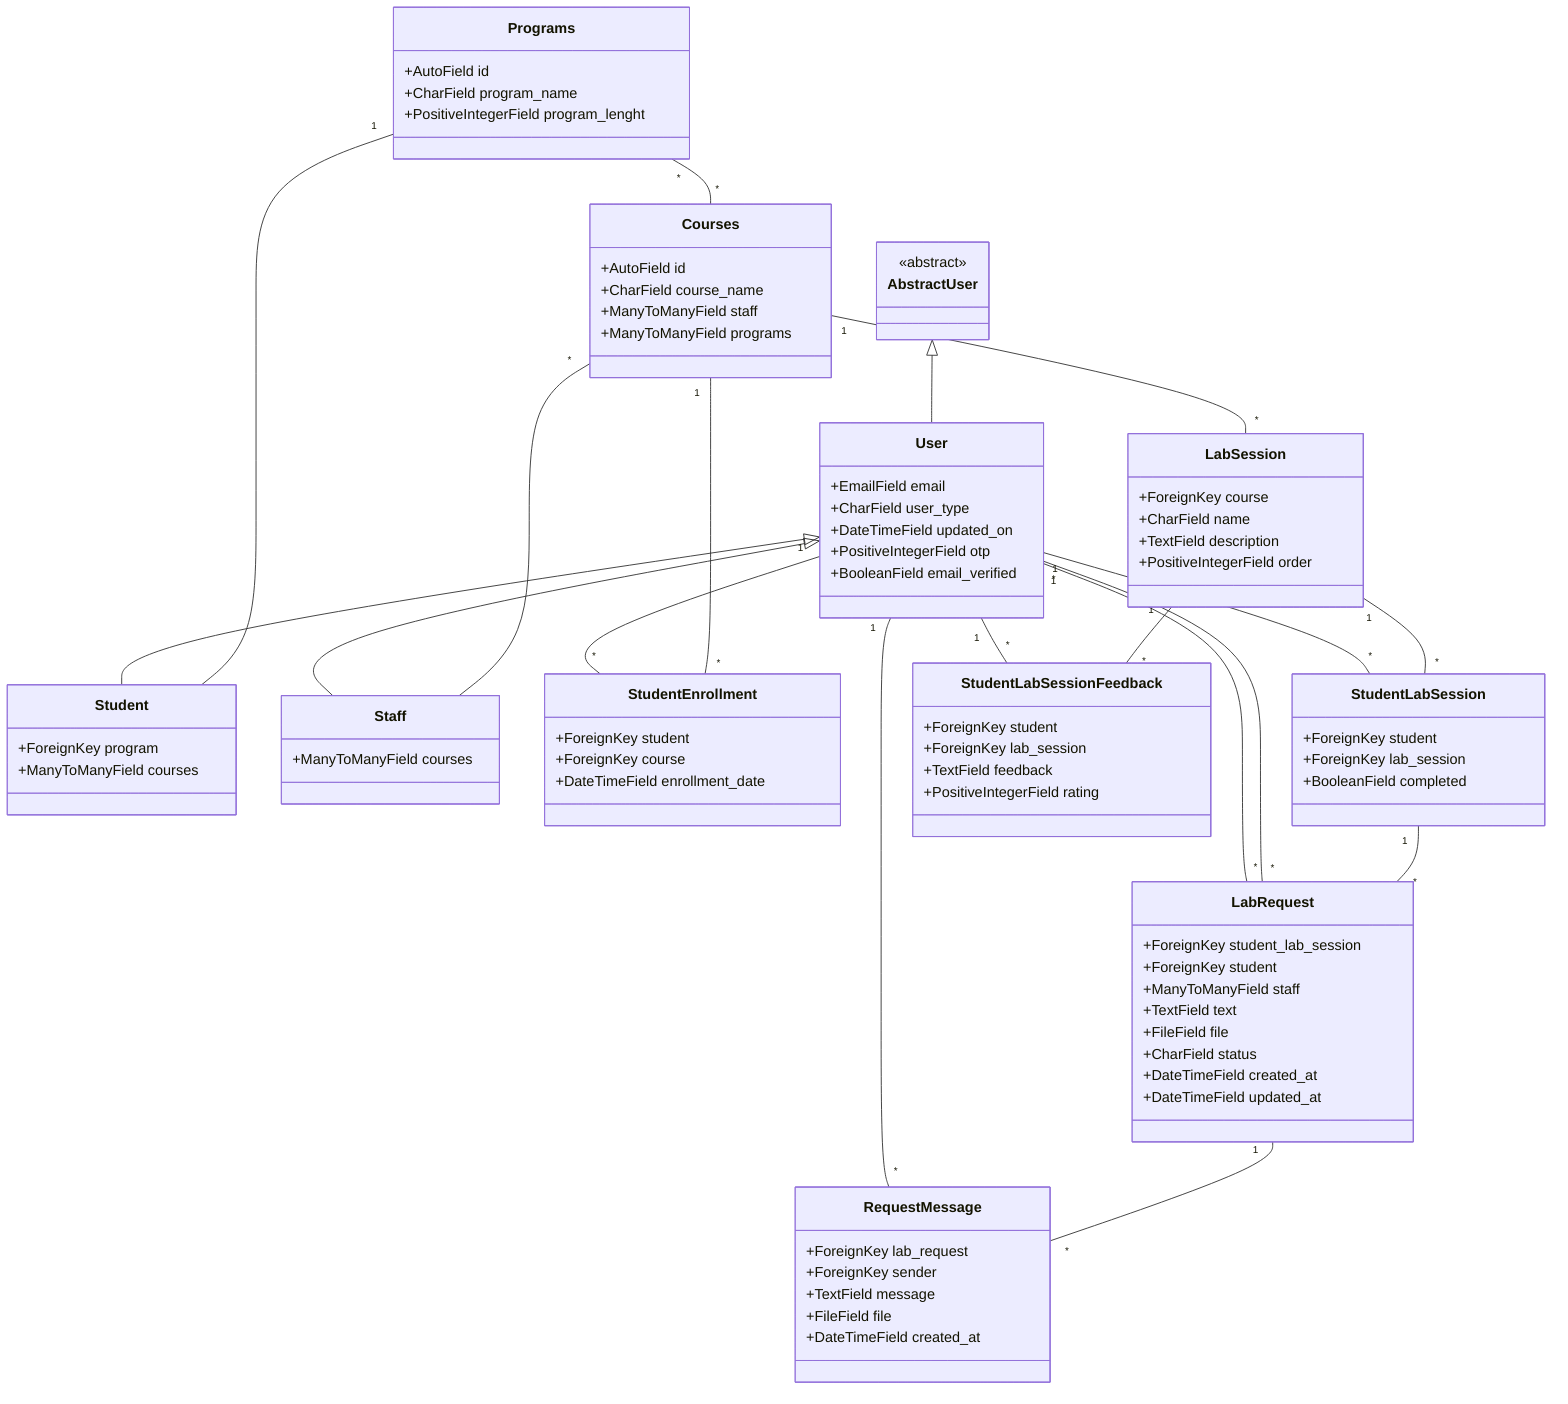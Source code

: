 classDiagram
    AbstractUser <|-- User
    User <|-- Student
    User <|-- Staff
    User "1" -- "*" StudentEnrollment
    User "1" -- "*" StudentLabSession
    User "1" -- "*" StudentLabSessionFeedback
    User "1" -- "*" LabRequest
    User "*" -- "*" LabRequest
    User "1" -- "*" RequestMessage
    
    Programs "1" -- "*" Student
    Programs "*" -- "*" Courses
    
    Courses "1" -- "*" LabSession
    Courses "1" -- "*" StudentEnrollment
    Courses "*" -- "*" Staff
    
    LabSession "1" -- "*" StudentLabSession
    LabSession "1" -- "*" StudentLabSessionFeedback
    
    StudentLabSession "1" -- "*" LabRequest
    
    LabRequest "1" -- "*" RequestMessage

    class AbstractUser {
        <<abstract>>
    }
    
    class User {
        +EmailField email
        +CharField user_type
        +DateTimeField updated_on
        +PositiveIntegerField otp
        +BooleanField email_verified
    }
    
    class Student {
        +ForeignKey program
        +ManyToManyField courses
    }
    
    class Staff {
        +ManyToManyField courses
    }
    
    class Programs {
        +AutoField id
        +CharField program_name
        +PositiveIntegerField program_lenght
    }
    
    class Courses {
        +AutoField id
        +CharField course_name
        +ManyToManyField staff
        +ManyToManyField programs
    }
    
    class LabSession {
        +ForeignKey course
        +CharField name
        +TextField description
        +PositiveIntegerField order
    }
    
    class StudentEnrollment {
        +ForeignKey student
        +ForeignKey course
        +DateTimeField enrollment_date
    }
    
    class StudentLabSession {
        +ForeignKey student
        +ForeignKey lab_session
        +BooleanField completed
    }
    
    class StudentLabSessionFeedback {
        +ForeignKey student
        +ForeignKey lab_session
        +TextField feedback
        +PositiveIntegerField rating
    }
    
    class LabRequest {
        +ForeignKey student_lab_session
        +ForeignKey student
        +ManyToManyField staff
        +TextField text
        +FileField file
        +CharField status
        +DateTimeField created_at
        +DateTimeField updated_at
    }
    
    class RequestMessage {
        +ForeignKey lab_request
        +ForeignKey sender
        +TextField message
        +FileField file
        +DateTimeField created_at
    }